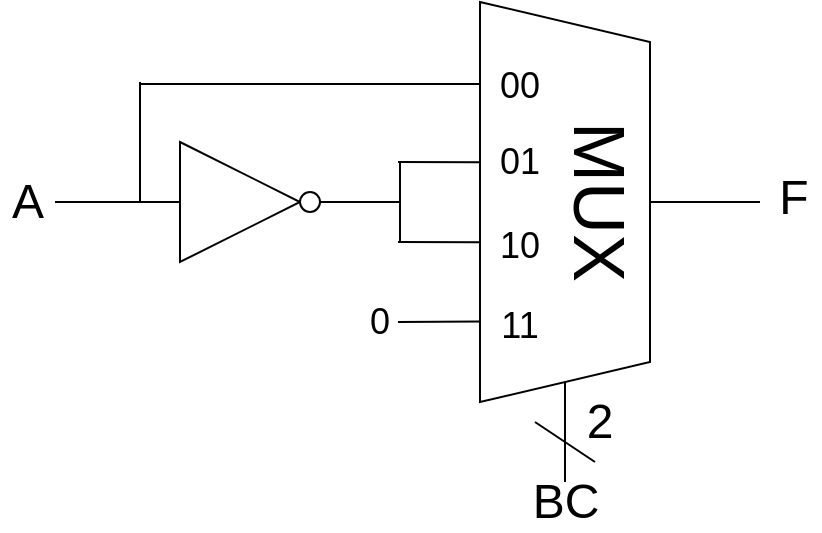 <mxfile version="14.5.1" type="device"><diagram id="OCKm4vfuc3ZCcazz_TsT" name="Page-1"><mxGraphModel dx="593" dy="347" grid="1" gridSize="10" guides="1" tooltips="1" connect="1" arrows="1" fold="1" page="1" pageScale="1" pageWidth="827" pageHeight="1169" math="1" shadow="0"><root><mxCell id="0"/><mxCell id="1" parent="0"/><mxCell id="101" value="" style="shape=trapezoid;perimeter=trapezoidPerimeter;whiteSpace=wrap;html=1;fixedSize=1;rotation=90;" parent="1" vertex="1"><mxGeometry x="262.5" y="137.5" width="200" height="85" as="geometry"/></mxCell><mxCell id="102" value="MUX" style="text;html=1;strokeColor=none;fillColor=none;align=center;verticalAlign=middle;whiteSpace=wrap;rounded=0;fontSize=36;rotation=90;" parent="1" vertex="1"><mxGeometry x="360" y="170" width="40" height="20" as="geometry"/></mxCell><mxCell id="103" value="" style="endArrow=none;html=1;fontSize=36;" parent="1" edge="1"><mxGeometry width="50" height="50" relative="1" as="geometry"><mxPoint x="150" y="121" as="sourcePoint"/><mxPoint x="320" y="121" as="targetPoint"/></mxGeometry></mxCell><mxCell id="104" value="" style="endArrow=none;html=1;fontSize=36;entryX=0.206;entryY=0.986;entryDx=0;entryDy=0;entryPerimeter=0;" parent="1" edge="1"><mxGeometry width="50" height="50" relative="1" as="geometry"><mxPoint x="279" y="160" as="sourcePoint"/><mxPoint x="320.19" y="160.17" as="targetPoint"/></mxGeometry></mxCell><mxCell id="107" value="" style="endArrow=none;html=1;fontSize=36;entryX=0.206;entryY=0.986;entryDx=0;entryDy=0;entryPerimeter=0;" parent="1" edge="1"><mxGeometry width="50" height="50" relative="1" as="geometry"><mxPoint x="279" y="200" as="sourcePoint"/><mxPoint x="320.19" y="200.17" as="targetPoint"/></mxGeometry></mxCell><mxCell id="110" value="" style="endArrow=none;html=1;fontSize=36;entryX=0.71;entryY=0.99;entryDx=0;entryDy=0;entryPerimeter=0;" parent="1" edge="1"><mxGeometry width="50" height="50" relative="1" as="geometry"><mxPoint x="279" y="240" as="sourcePoint"/><mxPoint x="319.85" y="239.75" as="targetPoint"/></mxGeometry></mxCell><mxCell id="121" value="&lt;font style=&quot;font-size: 18px&quot;&gt;0&lt;/font&gt;" style="text;html=1;strokeColor=none;fillColor=none;align=center;verticalAlign=middle;whiteSpace=wrap;rounded=0;fontSize=24;" parent="1" vertex="1"><mxGeometry x="250" y="227.5" width="40" height="20" as="geometry"/></mxCell><mxCell id="123" value="" style="endArrow=none;html=1;fontSize=24;entryX=1;entryY=0.5;entryDx=0;entryDy=0;" parent="1" source="126" target="101" edge="1"><mxGeometry width="50" height="50" relative="1" as="geometry"><mxPoint x="363" y="360" as="sourcePoint"/><mxPoint x="490" y="190" as="targetPoint"/></mxGeometry></mxCell><mxCell id="124" value="2" style="text;html=1;strokeColor=none;fillColor=none;align=center;verticalAlign=middle;whiteSpace=wrap;rounded=0;fontSize=24;" parent="1" vertex="1"><mxGeometry x="360" y="280" width="40" height="20" as="geometry"/></mxCell><mxCell id="125" value="" style="endArrow=none;html=1;fontSize=24;" parent="1" edge="1"><mxGeometry width="50" height="50" relative="1" as="geometry"><mxPoint x="347.5" y="290" as="sourcePoint"/><mxPoint x="377.5" y="310" as="targetPoint"/></mxGeometry></mxCell><mxCell id="126" value="BC" style="text;html=1;strokeColor=none;fillColor=none;align=center;verticalAlign=middle;whiteSpace=wrap;rounded=0;fontSize=24;" parent="1" vertex="1"><mxGeometry x="342.5" y="320" width="40" height="20" as="geometry"/></mxCell><mxCell id="127" value="" style="endArrow=none;html=1;fontSize=24;exitX=0.5;exitY=0;exitDx=0;exitDy=0;" parent="1" source="101" edge="1"><mxGeometry width="50" height="50" relative="1" as="geometry"><mxPoint x="410" y="197.5" as="sourcePoint"/><mxPoint x="460" y="180" as="targetPoint"/></mxGeometry></mxCell><mxCell id="131" value="&lt;font style=&quot;font-size: 18px&quot;&gt;00&lt;/font&gt;" style="text;html=1;strokeColor=none;fillColor=none;align=center;verticalAlign=middle;whiteSpace=wrap;rounded=0;fontSize=24;" parent="1" vertex="1"><mxGeometry x="320" y="110" width="40" height="20" as="geometry"/></mxCell><mxCell id="133" value="&lt;font style=&quot;font-size: 18px&quot;&gt;01&lt;/font&gt;" style="text;html=1;strokeColor=none;fillColor=none;align=center;verticalAlign=middle;whiteSpace=wrap;rounded=0;fontSize=24;" parent="1" vertex="1"><mxGeometry x="320" y="147.5" width="40" height="20" as="geometry"/></mxCell><mxCell id="135" value="&lt;font style=&quot;font-size: 18px&quot;&gt;10&lt;/font&gt;" style="text;html=1;strokeColor=none;fillColor=none;align=center;verticalAlign=middle;whiteSpace=wrap;rounded=0;fontSize=24;" parent="1" vertex="1"><mxGeometry x="320" y="190" width="40" height="20" as="geometry"/></mxCell><mxCell id="137" value="&lt;font style=&quot;font-size: 18px&quot;&gt;11&lt;/font&gt;" style="text;html=1;strokeColor=none;fillColor=none;align=center;verticalAlign=middle;whiteSpace=wrap;rounded=0;fontSize=24;" parent="1" vertex="1"><mxGeometry x="320" y="230" width="40" height="20" as="geometry"/></mxCell><mxCell id="jVM39YkuO6qrtIKkDsoh-143" value="F" style="text;html=1;strokeColor=none;fillColor=none;align=center;verticalAlign=middle;whiteSpace=wrap;rounded=0;fontSize=24;" vertex="1" parent="1"><mxGeometry x="462.5" y="167.5" width="27.5" height="20" as="geometry"/></mxCell><mxCell id="jVM39YkuO6qrtIKkDsoh-145" value="" style="verticalLabelPosition=bottom;shadow=0;dashed=0;align=center;html=1;verticalAlign=top;shape=mxgraph.electrical.logic_gates.buffer2;" vertex="1" parent="1"><mxGeometry x="150" y="150" width="100" height="60" as="geometry"/></mxCell><mxCell id="jVM39YkuO6qrtIKkDsoh-146" value="" style="endArrow=none;html=1;" edge="1" parent="1"><mxGeometry width="50" height="50" relative="1" as="geometry"><mxPoint x="280" y="200" as="sourcePoint"/><mxPoint x="280" y="160" as="targetPoint"/></mxGeometry></mxCell><mxCell id="jVM39YkuO6qrtIKkDsoh-147" value="" style="ellipse;whiteSpace=wrap;html=1;aspect=fixed;" vertex="1" parent="1"><mxGeometry x="230" y="175" width="10" height="10" as="geometry"/></mxCell><mxCell id="jVM39YkuO6qrtIKkDsoh-152" value="" style="endArrow=none;html=1;entryX=1;entryY=0.5;entryDx=0;entryDy=0;" edge="1" parent="1" target="jVM39YkuO6qrtIKkDsoh-145"><mxGeometry width="50" height="50" relative="1" as="geometry"><mxPoint x="280" y="180" as="sourcePoint"/><mxPoint x="430" y="140" as="targetPoint"/></mxGeometry></mxCell><mxCell id="jVM39YkuO6qrtIKkDsoh-154" value="A" style="text;html=1;strokeColor=none;fillColor=none;align=center;verticalAlign=middle;whiteSpace=wrap;rounded=0;fontSize=24;" vertex="1" parent="1"><mxGeometry x="80" y="170" width="27.5" height="20" as="geometry"/></mxCell><mxCell id="jVM39YkuO6qrtIKkDsoh-156" value="" style="endArrow=none;html=1;exitX=0;exitY=0.5;exitDx=0;exitDy=0;" edge="1" parent="1" source="jVM39YkuO6qrtIKkDsoh-145"><mxGeometry width="50" height="50" relative="1" as="geometry"><mxPoint x="100" y="170" as="sourcePoint"/><mxPoint x="150" y="120" as="targetPoint"/></mxGeometry></mxCell><mxCell id="jVM39YkuO6qrtIKkDsoh-157" value="" style="endArrow=none;html=1;exitX=1;exitY=0.5;exitDx=0;exitDy=0;" edge="1" parent="1" source="jVM39YkuO6qrtIKkDsoh-154"><mxGeometry width="50" height="50" relative="1" as="geometry"><mxPoint x="100" y="230" as="sourcePoint"/><mxPoint x="150" y="180" as="targetPoint"/></mxGeometry></mxCell></root></mxGraphModel></diagram></mxfile>